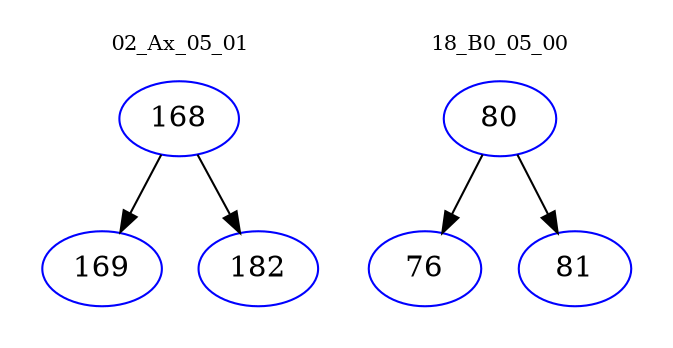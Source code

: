 digraph{
subgraph cluster_0 {
color = white
label = "02_Ax_05_01";
fontsize=10;
T0_168 [label="168", color="blue"]
T0_168 -> T0_169 [color="black"]
T0_169 [label="169", color="blue"]
T0_168 -> T0_182 [color="black"]
T0_182 [label="182", color="blue"]
}
subgraph cluster_1 {
color = white
label = "18_B0_05_00";
fontsize=10;
T1_80 [label="80", color="blue"]
T1_80 -> T1_76 [color="black"]
T1_76 [label="76", color="blue"]
T1_80 -> T1_81 [color="black"]
T1_81 [label="81", color="blue"]
}
}
